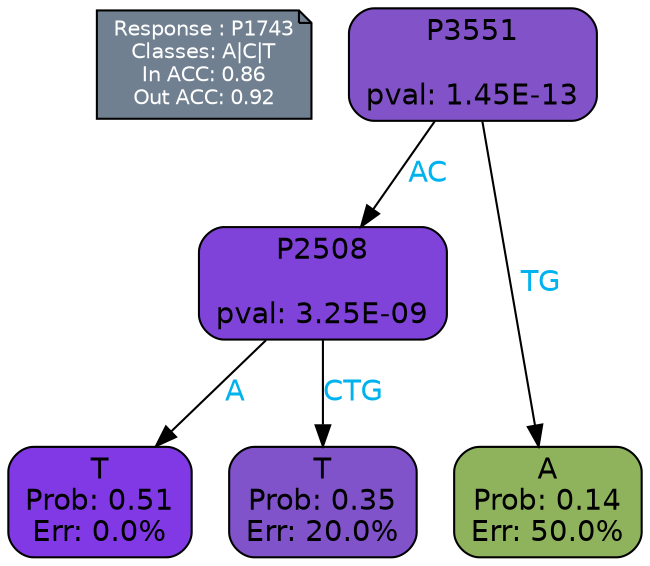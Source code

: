 digraph Tree {
node [shape=box, style="filled, rounded", color="black", fontname=helvetica] ;
graph [ranksep=equally, splines=polylines, bgcolor=transparent, dpi=600] ;
edge [fontname=helvetica] ;
LEGEND [label="Response : P1743
Classes: A|C|T
In ACC: 0.86
Out ACC: 0.92
",shape=note,align=left,style=filled,fillcolor="slategray",fontcolor="white",fontsize=10];1 [label="P3551

pval: 1.45E-13", fillcolor="#8253c8"] ;
2 [label="P2508

pval: 3.25E-09", fillcolor="#8043da"] ;
3 [label="T
Prob: 0.51
Err: 0.0%", fillcolor="#8139e5"] ;
4 [label="T
Prob: 0.35
Err: 20.0%", fillcolor="#8053cb"] ;
5 [label="A
Prob: 0.14
Err: 50.0%", fillcolor="#8fb35d"] ;
1 -> 2 [label="AC",fontcolor=deepskyblue2] ;
1 -> 5 [label="TG",fontcolor=deepskyblue2] ;
2 -> 3 [label="A",fontcolor=deepskyblue2] ;
2 -> 4 [label="CTG",fontcolor=deepskyblue2] ;
{rank = same; 3;4;5;}{rank = same; LEGEND;1;}}